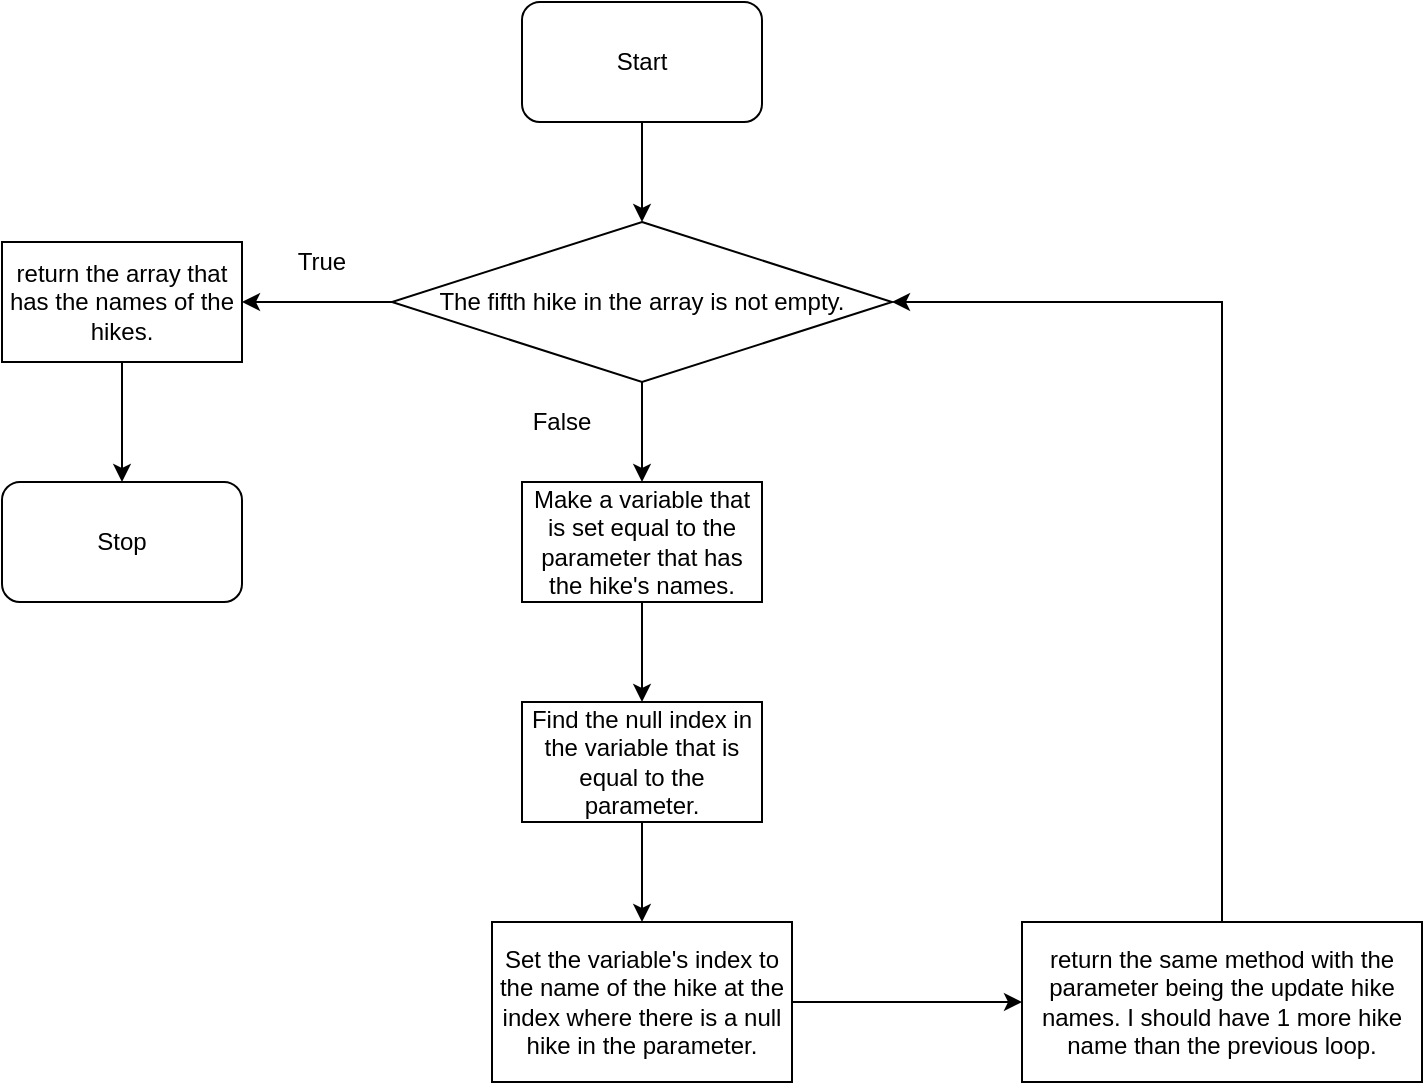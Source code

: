 <mxfile version="14.4.9" type="device"><diagram id="HkAm4nPls1HNyzEBPegG" name="Page-1"><mxGraphModel dx="1554" dy="720" grid="1" gridSize="10" guides="1" tooltips="1" connect="1" arrows="1" fold="1" page="1" pageScale="1" pageWidth="850" pageHeight="1100" math="0" shadow="0"><root><mxCell id="0"/><mxCell id="1" parent="0"/><mxCell id="GjeforkD9i7eCZ8AlsWO-2" style="edgeStyle=orthogonalEdgeStyle;rounded=0;orthogonalLoop=1;jettySize=auto;html=1;exitX=0.5;exitY=1;exitDx=0;exitDy=0;" edge="1" parent="1" source="GjeforkD9i7eCZ8AlsWO-1"><mxGeometry relative="1" as="geometry"><mxPoint x="330" y="150" as="targetPoint"/></mxGeometry></mxCell><mxCell id="GjeforkD9i7eCZ8AlsWO-1" value="Start" style="rounded=1;whiteSpace=wrap;html=1;" vertex="1" parent="1"><mxGeometry x="270" y="40" width="120" height="60" as="geometry"/></mxCell><mxCell id="GjeforkD9i7eCZ8AlsWO-4" style="edgeStyle=orthogonalEdgeStyle;rounded=0;orthogonalLoop=1;jettySize=auto;html=1;exitX=0.5;exitY=1;exitDx=0;exitDy=0;" edge="1" parent="1" source="GjeforkD9i7eCZ8AlsWO-3"><mxGeometry relative="1" as="geometry"><mxPoint x="330" y="280" as="targetPoint"/></mxGeometry></mxCell><mxCell id="GjeforkD9i7eCZ8AlsWO-7" style="edgeStyle=orthogonalEdgeStyle;rounded=0;orthogonalLoop=1;jettySize=auto;html=1;exitX=0;exitY=0.5;exitDx=0;exitDy=0;entryX=1;entryY=0.5;entryDx=0;entryDy=0;" edge="1" parent="1" source="GjeforkD9i7eCZ8AlsWO-3" target="GjeforkD9i7eCZ8AlsWO-6"><mxGeometry relative="1" as="geometry"/></mxCell><mxCell id="GjeforkD9i7eCZ8AlsWO-3" value="The fifth hike in the array is not empty." style="rhombus;whiteSpace=wrap;html=1;" vertex="1" parent="1"><mxGeometry x="205" y="150" width="250" height="80" as="geometry"/></mxCell><mxCell id="GjeforkD9i7eCZ8AlsWO-5" value="True" style="text;html=1;strokeColor=none;fillColor=none;align=center;verticalAlign=middle;whiteSpace=wrap;rounded=0;" vertex="1" parent="1"><mxGeometry x="150" y="160" width="40" height="20" as="geometry"/></mxCell><mxCell id="GjeforkD9i7eCZ8AlsWO-17" style="edgeStyle=orthogonalEdgeStyle;rounded=0;orthogonalLoop=1;jettySize=auto;html=1;exitX=0.5;exitY=1;exitDx=0;exitDy=0;" edge="1" parent="1" source="GjeforkD9i7eCZ8AlsWO-6"><mxGeometry relative="1" as="geometry"><mxPoint x="70" y="280" as="targetPoint"/></mxGeometry></mxCell><mxCell id="GjeforkD9i7eCZ8AlsWO-6" value="return the array that has the names of the hikes." style="rounded=0;whiteSpace=wrap;html=1;" vertex="1" parent="1"><mxGeometry x="10" y="160" width="120" height="60" as="geometry"/></mxCell><mxCell id="GjeforkD9i7eCZ8AlsWO-8" value="False" style="text;html=1;strokeColor=none;fillColor=none;align=center;verticalAlign=middle;whiteSpace=wrap;rounded=0;" vertex="1" parent="1"><mxGeometry x="270" y="240" width="40" height="20" as="geometry"/></mxCell><mxCell id="GjeforkD9i7eCZ8AlsWO-10" style="edgeStyle=orthogonalEdgeStyle;rounded=0;orthogonalLoop=1;jettySize=auto;html=1;exitX=0.5;exitY=1;exitDx=0;exitDy=0;" edge="1" parent="1" source="GjeforkD9i7eCZ8AlsWO-9"><mxGeometry relative="1" as="geometry"><mxPoint x="330" y="390" as="targetPoint"/></mxGeometry></mxCell><mxCell id="GjeforkD9i7eCZ8AlsWO-9" value="Make a variable that is set equal to the parameter that has the hike's names." style="rounded=0;whiteSpace=wrap;html=1;" vertex="1" parent="1"><mxGeometry x="270" y="280" width="120" height="60" as="geometry"/></mxCell><mxCell id="GjeforkD9i7eCZ8AlsWO-12" style="edgeStyle=orthogonalEdgeStyle;rounded=0;orthogonalLoop=1;jettySize=auto;html=1;exitX=0.5;exitY=1;exitDx=0;exitDy=0;" edge="1" parent="1" source="GjeforkD9i7eCZ8AlsWO-11"><mxGeometry relative="1" as="geometry"><mxPoint x="330" y="500" as="targetPoint"/></mxGeometry></mxCell><mxCell id="GjeforkD9i7eCZ8AlsWO-11" value="Find the null index in the variable that is equal to the parameter." style="rounded=0;whiteSpace=wrap;html=1;" vertex="1" parent="1"><mxGeometry x="270" y="390" width="120" height="60" as="geometry"/></mxCell><mxCell id="GjeforkD9i7eCZ8AlsWO-14" style="edgeStyle=orthogonalEdgeStyle;rounded=0;orthogonalLoop=1;jettySize=auto;html=1;exitX=1;exitY=0.5;exitDx=0;exitDy=0;" edge="1" parent="1" source="GjeforkD9i7eCZ8AlsWO-13"><mxGeometry relative="1" as="geometry"><mxPoint x="520" y="540" as="targetPoint"/></mxGeometry></mxCell><mxCell id="GjeforkD9i7eCZ8AlsWO-13" value="Set the variable's index to the name of the hike at the index where there is a null hike in the parameter." style="rounded=0;whiteSpace=wrap;html=1;" vertex="1" parent="1"><mxGeometry x="255" y="500" width="150" height="80" as="geometry"/></mxCell><mxCell id="GjeforkD9i7eCZ8AlsWO-16" style="edgeStyle=orthogonalEdgeStyle;rounded=0;orthogonalLoop=1;jettySize=auto;html=1;exitX=0.5;exitY=0;exitDx=0;exitDy=0;entryX=1;entryY=0.5;entryDx=0;entryDy=0;" edge="1" parent="1" source="GjeforkD9i7eCZ8AlsWO-15" target="GjeforkD9i7eCZ8AlsWO-3"><mxGeometry relative="1" as="geometry"/></mxCell><mxCell id="GjeforkD9i7eCZ8AlsWO-15" value="return the same method with the parameter being the update hike names. I should have 1 more hike name than the previous loop." style="rounded=0;whiteSpace=wrap;html=1;" vertex="1" parent="1"><mxGeometry x="520" y="500" width="200" height="80" as="geometry"/></mxCell><mxCell id="GjeforkD9i7eCZ8AlsWO-18" value="Stop" style="rounded=1;whiteSpace=wrap;html=1;" vertex="1" parent="1"><mxGeometry x="10" y="280" width="120" height="60" as="geometry"/></mxCell></root></mxGraphModel></diagram></mxfile>